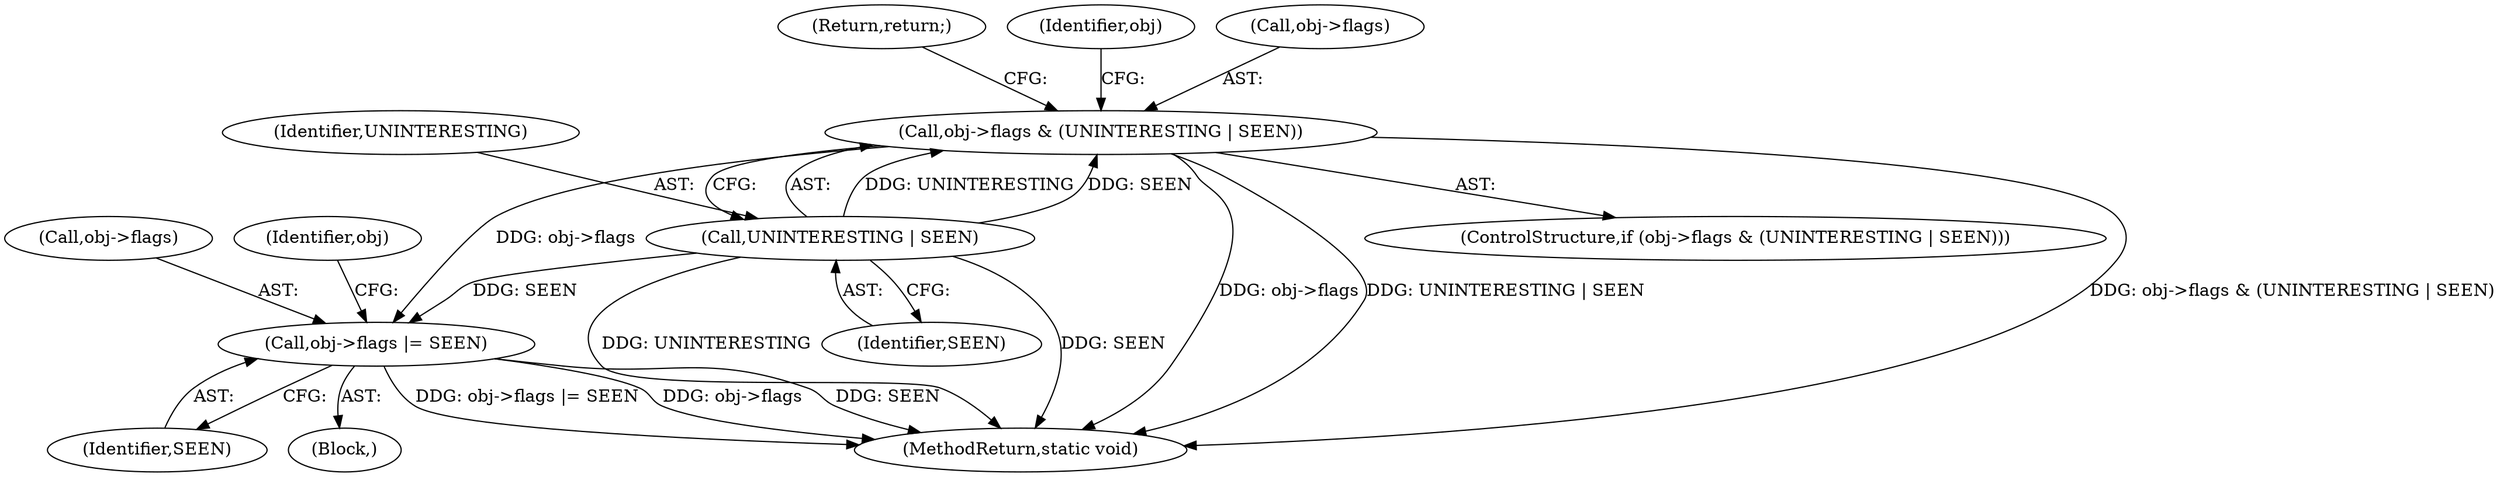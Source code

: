 digraph "0_git_de1e67d0703894cb6ea782e36abb63976ab07e60_3@pointer" {
"1000135" [label="(Call,obj->flags |= SEEN)"];
"1000127" [label="(Call,obj->flags & (UNINTERESTING | SEEN))"];
"1000131" [label="(Call,UNINTERESTING | SEEN)"];
"1000131" [label="(Call,UNINTERESTING | SEEN)"];
"1000145" [label="(MethodReturn,static void)"];
"1000135" [label="(Call,obj->flags |= SEEN)"];
"1000139" [label="(Identifier,SEEN)"];
"1000133" [label="(Identifier,SEEN)"];
"1000134" [label="(Return,return;)"];
"1000137" [label="(Identifier,obj)"];
"1000136" [label="(Call,obj->flags)"];
"1000126" [label="(ControlStructure,if (obj->flags & (UNINTERESTING | SEEN)))"];
"1000132" [label="(Identifier,UNINTERESTING)"];
"1000127" [label="(Call,obj->flags & (UNINTERESTING | SEEN))"];
"1000128" [label="(Call,obj->flags)"];
"1000141" [label="(Identifier,obj)"];
"1000107" [label="(Block,)"];
"1000135" -> "1000107"  [label="AST: "];
"1000135" -> "1000139"  [label="CFG: "];
"1000136" -> "1000135"  [label="AST: "];
"1000139" -> "1000135"  [label="AST: "];
"1000141" -> "1000135"  [label="CFG: "];
"1000135" -> "1000145"  [label="DDG: SEEN"];
"1000135" -> "1000145"  [label="DDG: obj->flags |= SEEN"];
"1000135" -> "1000145"  [label="DDG: obj->flags"];
"1000127" -> "1000135"  [label="DDG: obj->flags"];
"1000131" -> "1000135"  [label="DDG: SEEN"];
"1000127" -> "1000126"  [label="AST: "];
"1000127" -> "1000131"  [label="CFG: "];
"1000128" -> "1000127"  [label="AST: "];
"1000131" -> "1000127"  [label="AST: "];
"1000134" -> "1000127"  [label="CFG: "];
"1000137" -> "1000127"  [label="CFG: "];
"1000127" -> "1000145"  [label="DDG: obj->flags & (UNINTERESTING | SEEN)"];
"1000127" -> "1000145"  [label="DDG: obj->flags"];
"1000127" -> "1000145"  [label="DDG: UNINTERESTING | SEEN"];
"1000131" -> "1000127"  [label="DDG: UNINTERESTING"];
"1000131" -> "1000127"  [label="DDG: SEEN"];
"1000131" -> "1000133"  [label="CFG: "];
"1000132" -> "1000131"  [label="AST: "];
"1000133" -> "1000131"  [label="AST: "];
"1000131" -> "1000145"  [label="DDG: UNINTERESTING"];
"1000131" -> "1000145"  [label="DDG: SEEN"];
}
